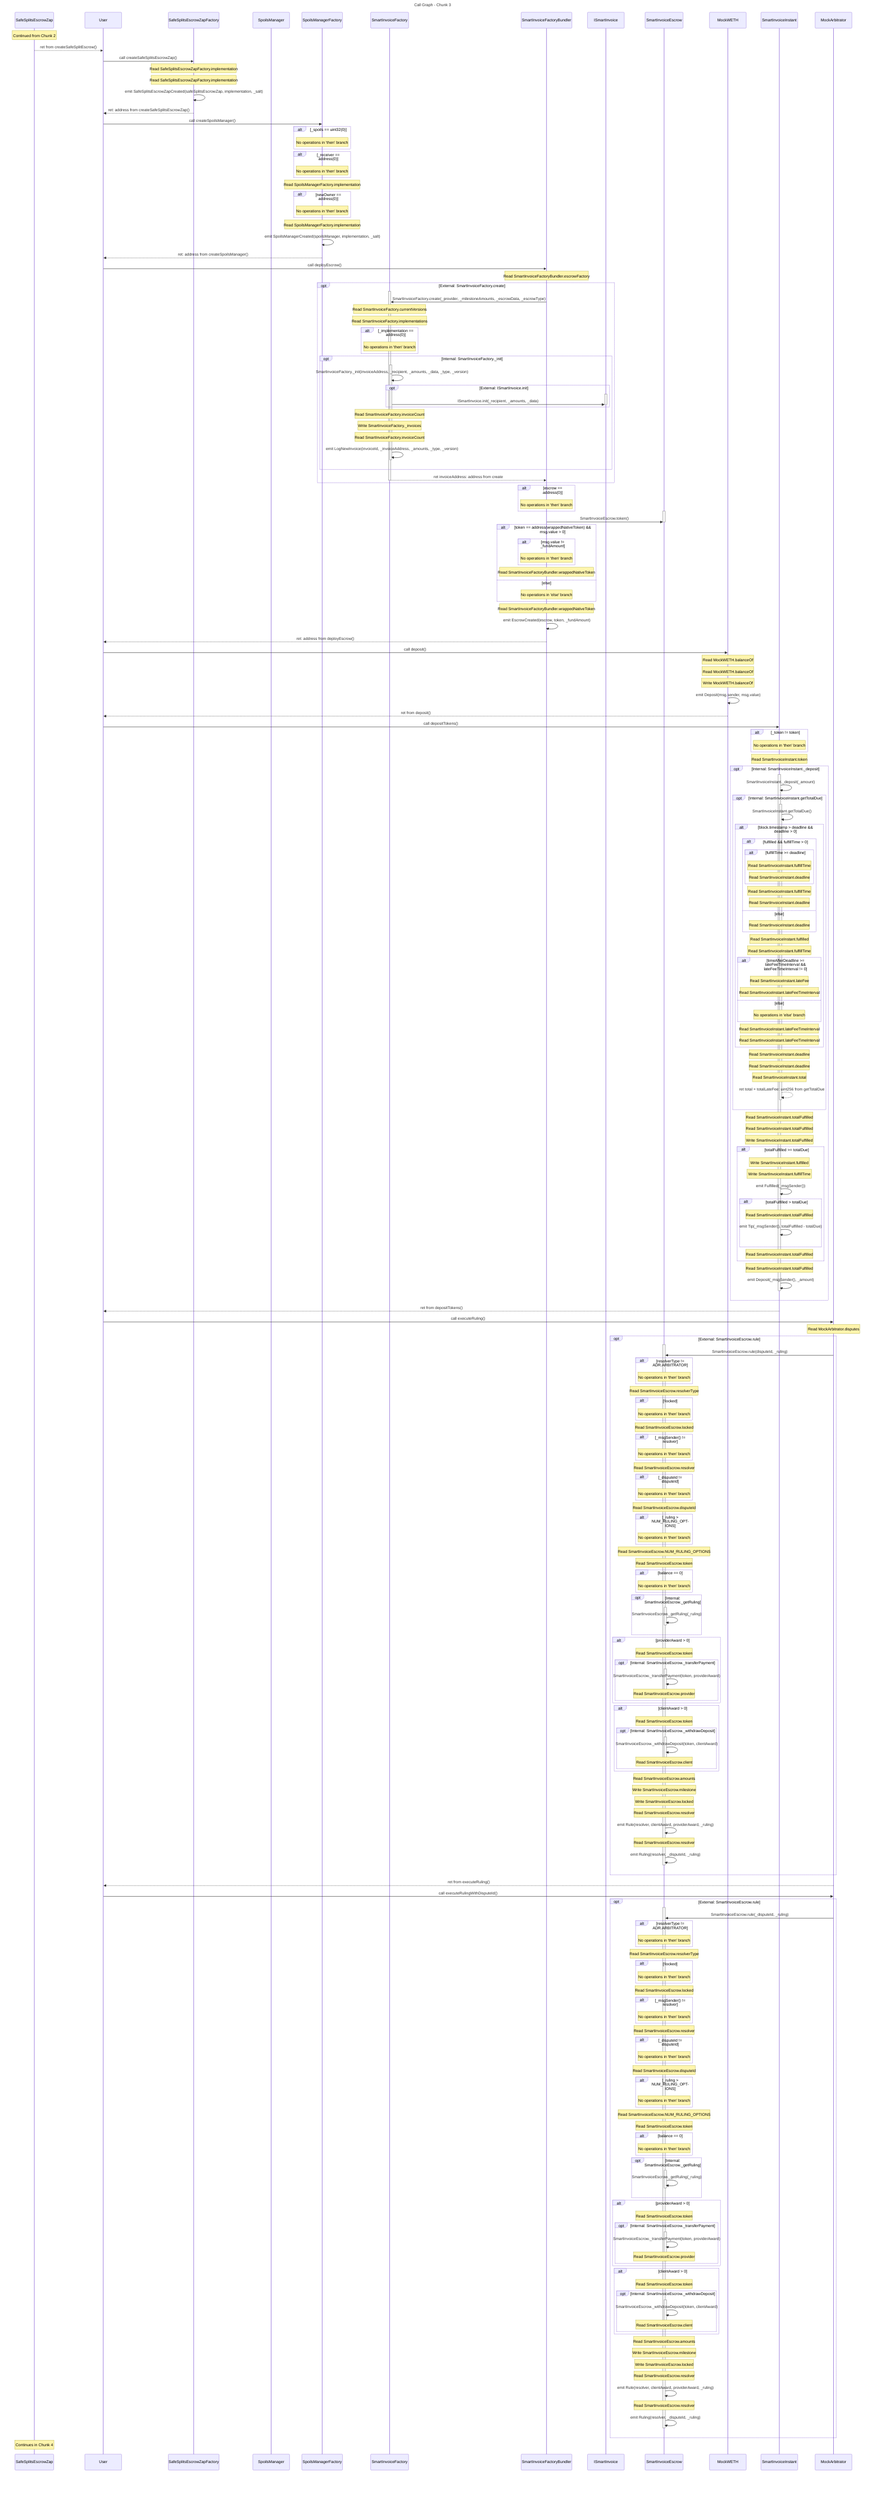 sequenceDiagram
    %% Chunk 3 of 7 - Lines 419-667
    title Call Graph - Chunk 3

    participant SafeSplitsEscrowZap
    participant User
    participant SafeSplitsEscrowZapFactory
    participant SpoilsManager
    participant SpoilsManagerFactory
    participant SmartInvoiceFactory
    participant SmartInvoiceFactoryBundler
    participant ISmartInvoice
    participant SmartInvoiceEscrow
    participant MockWETH
    participant SmartInvoiceInstant
    participant MockArbitrator

    Note over SafeSplitsEscrowZap: Continued from Chunk 2

SafeSplitsEscrowZap-->>User: ret from createSafeSplitEscrow()
User->>SafeSplitsEscrowZapFactory: call createSafeSplitsEscrowZap()
Note over SafeSplitsEscrowZapFactory: Read SafeSplitsEscrowZapFactory.implementation
Note over SafeSplitsEscrowZapFactory: Read SafeSplitsEscrowZapFactory.implementation
SafeSplitsEscrowZapFactory->>SafeSplitsEscrowZapFactory: emit SafeSplitsEscrowZapCreated(safeSplitsEscrowZap, implementation, _salt)
SafeSplitsEscrowZapFactory-->>User: ret: address from createSafeSplitsEscrowZap()
User->>SpoilsManagerFactory: call createSpoilsManager()
alt _spoils == uint32(0)
  Note over SpoilsManagerFactory: No operations in 'then' branch
end
alt _receiver == address(0)
  Note over SpoilsManagerFactory: No operations in 'then' branch
end
Note over SpoilsManagerFactory: Read SpoilsManagerFactory.implementation
alt newOwner == address(0)
  Note over SpoilsManagerFactory: No operations in 'then' branch
end
Note over SpoilsManagerFactory: Read SpoilsManagerFactory.implementation
SpoilsManagerFactory->>SpoilsManagerFactory: emit SpoilsManagerCreated(spoilsManager, implementation, _salt)
SpoilsManagerFactory-->>User: ret: address from createSpoilsManager()
User->>SmartInvoiceFactoryBundler: call deployEscrow()
Note over SmartInvoiceFactoryBundler: Read SmartInvoiceFactoryBundler.escrowFactory
opt External: SmartInvoiceFactory.create
  activate SmartInvoiceFactory
  SmartInvoiceFactoryBundler->>SmartInvoiceFactory: SmartInvoiceFactory.create(_provider, _milestoneAmounts, _escrowData, _escrowType)
  Note over SmartInvoiceFactory: Read SmartInvoiceFactory.currentVersions
  Note over SmartInvoiceFactory: Read SmartInvoiceFactory.implementations
  alt _implementation == address(0)
    Note over SmartInvoiceFactory: No operations in 'then' branch
  end
  opt Internal: SmartInvoiceFactory._init
    activate SmartInvoiceFactory
    SmartInvoiceFactory->>SmartInvoiceFactory: SmartInvoiceFactory._init(invoiceAddress, _recipient, _amounts, _data, _type, _version)
    opt External: ISmartInvoice.init
      activate ISmartInvoice
      SmartInvoiceFactory->>ISmartInvoice: ISmartInvoice.init(_recipient, _amounts, _data)
      deactivate ISmartInvoice
    end
    Note over SmartInvoiceFactory: Read SmartInvoiceFactory.invoiceCount
    Note over SmartInvoiceFactory: Write SmartInvoiceFactory._invoices
    Note over SmartInvoiceFactory: Read SmartInvoiceFactory.invoiceCount
    SmartInvoiceFactory->>SmartInvoiceFactory: emit LogNewInvoice(invoiceId, _invoiceAddress, _amounts, _type, _version)
    deactivate SmartInvoiceFactory
  end
  SmartInvoiceFactory-->>SmartInvoiceFactoryBundler: ret invoiceAddress: address from create
  deactivate SmartInvoiceFactory
end
alt escrow == address(0)
  Note over SmartInvoiceFactoryBundler: No operations in 'then' branch
end
activate SmartInvoiceEscrow
SmartInvoiceFactoryBundler->>SmartInvoiceEscrow: SmartInvoiceEscrow.token()
deactivate SmartInvoiceEscrow
alt token == address(wrappedNativeToken) && msg.value > 0
  alt msg.value != _fundAmount
    Note over SmartInvoiceFactoryBundler: No operations in 'then' branch
  end
  Note over SmartInvoiceFactoryBundler: Read SmartInvoiceFactoryBundler.wrappedNativeToken
else else
  Note over SmartInvoiceFactoryBundler: No operations in 'else' branch
end
Note over SmartInvoiceFactoryBundler: Read SmartInvoiceFactoryBundler.wrappedNativeToken
SmartInvoiceFactoryBundler->>SmartInvoiceFactoryBundler: emit EscrowCreated(escrow, token, _fundAmount)
SmartInvoiceFactoryBundler-->>User: ret: address from deployEscrow()
User->>MockWETH: call deposit()
Note over MockWETH: Read MockWETH.balanceOf
Note over MockWETH: Read MockWETH.balanceOf
Note over MockWETH: Write MockWETH.balanceOf
MockWETH->>MockWETH: emit Deposit(msg.sender, msg.value)
MockWETH-->>User: ret from deposit()
User->>SmartInvoiceInstant: call depositTokens()
alt _token != token
  Note over SmartInvoiceInstant: No operations in 'then' branch
end
Note over SmartInvoiceInstant: Read SmartInvoiceInstant.token
opt Internal: SmartInvoiceInstant._deposit
  activate SmartInvoiceInstant
  SmartInvoiceInstant->>SmartInvoiceInstant: SmartInvoiceInstant._deposit(_amount)
  opt Internal: SmartInvoiceInstant.getTotalDue
    activate SmartInvoiceInstant
    SmartInvoiceInstant->>SmartInvoiceInstant: SmartInvoiceInstant.getTotalDue()
    alt block.timestamp > deadline && deadline > 0
      alt fulfilled && fulfillTime > 0
        alt fulfillTime >= deadline
          Note over SmartInvoiceInstant: Read SmartInvoiceInstant.fulfillTime
          Note over SmartInvoiceInstant: Read SmartInvoiceInstant.deadline
        end
        Note over SmartInvoiceInstant: Read SmartInvoiceInstant.fulfillTime
        Note over SmartInvoiceInstant: Read SmartInvoiceInstant.deadline
      else else
        Note over SmartInvoiceInstant: Read SmartInvoiceInstant.deadline
      end
      Note over SmartInvoiceInstant: Read SmartInvoiceInstant.fulfilled
      Note over SmartInvoiceInstant: Read SmartInvoiceInstant.fulfillTime
      alt timeAfterDeadline >= lateFeeTimeInterval && lateFeeTimeInterval != 0
        Note over SmartInvoiceInstant: Read SmartInvoiceInstant.lateFee
        Note over SmartInvoiceInstant: Read SmartInvoiceInstant.lateFeeTimeInterval
      else else
        Note over SmartInvoiceInstant: No operations in 'else' branch
      end
      Note over SmartInvoiceInstant: Read SmartInvoiceInstant.lateFeeTimeInterval
      Note over SmartInvoiceInstant: Read SmartInvoiceInstant.lateFeeTimeInterval
    end
    Note over SmartInvoiceInstant: Read SmartInvoiceInstant.deadline
    Note over SmartInvoiceInstant: Read SmartInvoiceInstant.deadline
    Note over SmartInvoiceInstant: Read SmartInvoiceInstant.total
    SmartInvoiceInstant-->>SmartInvoiceInstant: ret total + totalLateFee: uint256 from getTotalDue
    deactivate SmartInvoiceInstant
  end
  Note over SmartInvoiceInstant: Read SmartInvoiceInstant.totalFulfilled
  Note over SmartInvoiceInstant: Read SmartInvoiceInstant.totalFulfilled
  Note over SmartInvoiceInstant: Write SmartInvoiceInstant.totalFulfilled
  alt totalFulfilled >= totalDue
    Note over SmartInvoiceInstant: Write SmartInvoiceInstant.fulfilled
    Note over SmartInvoiceInstant: Write SmartInvoiceInstant.fulfillTime
    SmartInvoiceInstant->>SmartInvoiceInstant: emit Fulfilled(_msgSender())
    alt totalFulfilled > totalDue
      Note over SmartInvoiceInstant: Read SmartInvoiceInstant.totalFulfilled
      SmartInvoiceInstant->>SmartInvoiceInstant: emit Tip(_msgSender(), totalFulfilled - totalDue)
    end
    Note over SmartInvoiceInstant: Read SmartInvoiceInstant.totalFulfilled
  end
  Note over SmartInvoiceInstant: Read SmartInvoiceInstant.totalFulfilled
  SmartInvoiceInstant->>SmartInvoiceInstant: emit Deposit(_msgSender(), _amount)
  deactivate SmartInvoiceInstant
end
SmartInvoiceInstant-->>User: ret from depositTokens()
User->>MockArbitrator: call executeRuling()
Note over MockArbitrator: Read MockArbitrator.disputes
opt External: SmartInvoiceEscrow.rule
  activate SmartInvoiceEscrow
  MockArbitrator->>SmartInvoiceEscrow: SmartInvoiceEscrow.rule(disputeId, _ruling)
  alt resolverType != ADR.ARBITRATOR
    Note over SmartInvoiceEscrow: No operations in 'then' branch
  end
  Note over SmartInvoiceEscrow: Read SmartInvoiceEscrow.resolverType
  alt !locked
    Note over SmartInvoiceEscrow: No operations in 'then' branch
  end
  Note over SmartInvoiceEscrow: Read SmartInvoiceEscrow.locked
  alt _msgSender() != resolver
    Note over SmartInvoiceEscrow: No operations in 'then' branch
  end
  Note over SmartInvoiceEscrow: Read SmartInvoiceEscrow.resolver
  alt _disputeId != disputeId
    Note over SmartInvoiceEscrow: No operations in 'then' branch
  end
  Note over SmartInvoiceEscrow: Read SmartInvoiceEscrow.disputeId
  alt _ruling > NUM_RULING_OPTIONS
    Note over SmartInvoiceEscrow: No operations in 'then' branch
  end
  Note over SmartInvoiceEscrow: Read SmartInvoiceEscrow.NUM_RULING_OPTIONS
  Note over SmartInvoiceEscrow: Read SmartInvoiceEscrow.token
  alt balance == 0
    Note over SmartInvoiceEscrow: No operations in 'then' branch
  end
  opt Internal: SmartInvoiceEscrow._getRuling
    activate SmartInvoiceEscrow
    SmartInvoiceEscrow->>SmartInvoiceEscrow: SmartInvoiceEscrow._getRuling(_ruling)
    deactivate SmartInvoiceEscrow
  end
  alt providerAward > 0
    Note over SmartInvoiceEscrow: Read SmartInvoiceEscrow.token
    opt Internal: SmartInvoiceEscrow._transferPayment
      activate SmartInvoiceEscrow
      SmartInvoiceEscrow->>SmartInvoiceEscrow: SmartInvoiceEscrow._transferPayment(token, providerAward)
      Note over SmartInvoiceEscrow: Read SmartInvoiceEscrow.provider
      deactivate SmartInvoiceEscrow
    end
  end
  alt clientAward > 0
    Note over SmartInvoiceEscrow: Read SmartInvoiceEscrow.token
    opt Internal: SmartInvoiceEscrow._withdrawDeposit
      activate SmartInvoiceEscrow
      SmartInvoiceEscrow->>SmartInvoiceEscrow: SmartInvoiceEscrow._withdrawDeposit(token, clientAward)
      Note over SmartInvoiceEscrow: Read SmartInvoiceEscrow.client
      deactivate SmartInvoiceEscrow
    end
  end
  Note over SmartInvoiceEscrow: Read SmartInvoiceEscrow.amounts
  Note over SmartInvoiceEscrow: Write SmartInvoiceEscrow.milestone
  Note over SmartInvoiceEscrow: Write SmartInvoiceEscrow.locked
  Note over SmartInvoiceEscrow: Read SmartInvoiceEscrow.resolver
  SmartInvoiceEscrow->>SmartInvoiceEscrow: emit Rule(resolver, clientAward, providerAward, _ruling)
  Note over SmartInvoiceEscrow: Read SmartInvoiceEscrow.resolver
  SmartInvoiceEscrow->>SmartInvoiceEscrow: emit Ruling(resolver, _disputeId, _ruling)
  deactivate SmartInvoiceEscrow
end
MockArbitrator-->>User: ret from executeRuling()
User->>MockArbitrator: call executeRulingWithDisputeId()
opt External: SmartInvoiceEscrow.rule
  activate SmartInvoiceEscrow
  MockArbitrator->>SmartInvoiceEscrow: SmartInvoiceEscrow.rule(_disputeId, _ruling)
  alt resolverType != ADR.ARBITRATOR
    Note over SmartInvoiceEscrow: No operations in 'then' branch
  end
  Note over SmartInvoiceEscrow: Read SmartInvoiceEscrow.resolverType
  alt !locked
    Note over SmartInvoiceEscrow: No operations in 'then' branch
  end
  Note over SmartInvoiceEscrow: Read SmartInvoiceEscrow.locked
  alt _msgSender() != resolver
    Note over SmartInvoiceEscrow: No operations in 'then' branch
  end
  Note over SmartInvoiceEscrow: Read SmartInvoiceEscrow.resolver
  alt _disputeId != disputeId
    Note over SmartInvoiceEscrow: No operations in 'then' branch
  end
  Note over SmartInvoiceEscrow: Read SmartInvoiceEscrow.disputeId
  alt _ruling > NUM_RULING_OPTIONS
    Note over SmartInvoiceEscrow: No operations in 'then' branch
  end
  Note over SmartInvoiceEscrow: Read SmartInvoiceEscrow.NUM_RULING_OPTIONS
  Note over SmartInvoiceEscrow: Read SmartInvoiceEscrow.token
  alt balance == 0
    Note over SmartInvoiceEscrow: No operations in 'then' branch
  end
  opt Internal: SmartInvoiceEscrow._getRuling
    activate SmartInvoiceEscrow
    SmartInvoiceEscrow->>SmartInvoiceEscrow: SmartInvoiceEscrow._getRuling(_ruling)
    deactivate SmartInvoiceEscrow
  end
  alt providerAward > 0
    Note over SmartInvoiceEscrow: Read SmartInvoiceEscrow.token
    opt Internal: SmartInvoiceEscrow._transferPayment
      activate SmartInvoiceEscrow
      SmartInvoiceEscrow->>SmartInvoiceEscrow: SmartInvoiceEscrow._transferPayment(token, providerAward)
      Note over SmartInvoiceEscrow: Read SmartInvoiceEscrow.provider
      deactivate SmartInvoiceEscrow
    end
  end
  alt clientAward > 0
    Note over SmartInvoiceEscrow: Read SmartInvoiceEscrow.token
    opt Internal: SmartInvoiceEscrow._withdrawDeposit
      activate SmartInvoiceEscrow
      SmartInvoiceEscrow->>SmartInvoiceEscrow: SmartInvoiceEscrow._withdrawDeposit(token, clientAward)
      Note over SmartInvoiceEscrow: Read SmartInvoiceEscrow.client
      deactivate SmartInvoiceEscrow
    end
  end
  Note over SmartInvoiceEscrow: Read SmartInvoiceEscrow.amounts
  Note over SmartInvoiceEscrow: Write SmartInvoiceEscrow.milestone
  Note over SmartInvoiceEscrow: Write SmartInvoiceEscrow.locked
  Note over SmartInvoiceEscrow: Read SmartInvoiceEscrow.resolver
  SmartInvoiceEscrow->>SmartInvoiceEscrow: emit Rule(resolver, clientAward, providerAward, _ruling)
  Note over SmartInvoiceEscrow: Read SmartInvoiceEscrow.resolver
  SmartInvoiceEscrow->>SmartInvoiceEscrow: emit Ruling(resolver, _disputeId, _ruling)
  deactivate SmartInvoiceEscrow
end

    Note over SafeSplitsEscrowZap: Continues in Chunk 4

    %% Lines: 419-667
    %% Participants: 12
